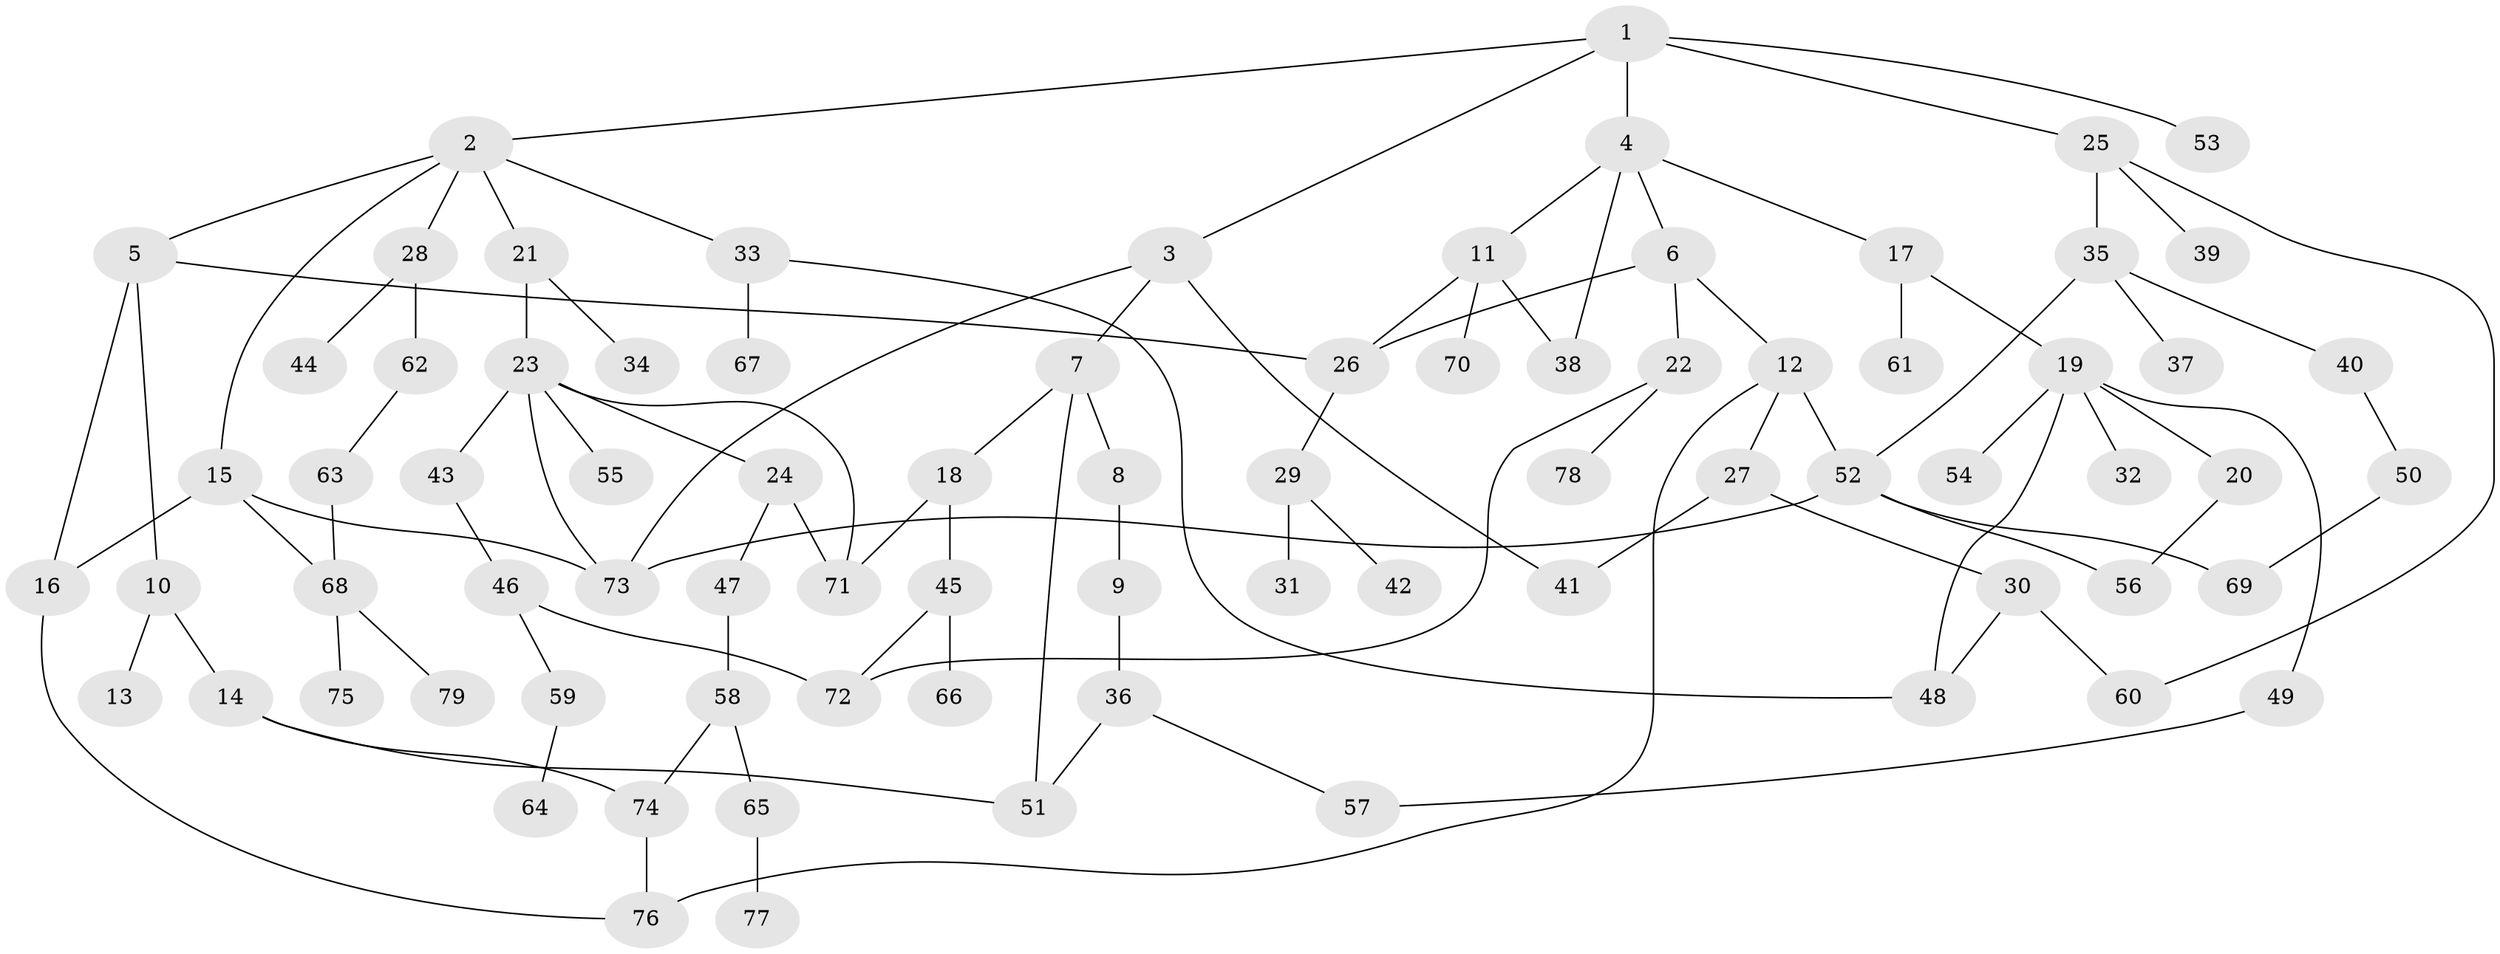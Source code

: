 // Generated by graph-tools (version 1.1) at 2025/10/02/27/25 16:10:55]
// undirected, 79 vertices, 103 edges
graph export_dot {
graph [start="1"]
  node [color=gray90,style=filled];
  1;
  2;
  3;
  4;
  5;
  6;
  7;
  8;
  9;
  10;
  11;
  12;
  13;
  14;
  15;
  16;
  17;
  18;
  19;
  20;
  21;
  22;
  23;
  24;
  25;
  26;
  27;
  28;
  29;
  30;
  31;
  32;
  33;
  34;
  35;
  36;
  37;
  38;
  39;
  40;
  41;
  42;
  43;
  44;
  45;
  46;
  47;
  48;
  49;
  50;
  51;
  52;
  53;
  54;
  55;
  56;
  57;
  58;
  59;
  60;
  61;
  62;
  63;
  64;
  65;
  66;
  67;
  68;
  69;
  70;
  71;
  72;
  73;
  74;
  75;
  76;
  77;
  78;
  79;
  1 -- 2;
  1 -- 3;
  1 -- 4;
  1 -- 25;
  1 -- 53;
  2 -- 5;
  2 -- 15;
  2 -- 21;
  2 -- 28;
  2 -- 33;
  3 -- 7;
  3 -- 73;
  3 -- 41;
  4 -- 6;
  4 -- 11;
  4 -- 17;
  4 -- 38;
  5 -- 10;
  5 -- 16;
  5 -- 26;
  6 -- 12;
  6 -- 22;
  6 -- 26;
  7 -- 8;
  7 -- 18;
  7 -- 51;
  8 -- 9;
  9 -- 36;
  10 -- 13;
  10 -- 14;
  11 -- 26;
  11 -- 38;
  11 -- 70;
  12 -- 27;
  12 -- 52;
  12 -- 76;
  14 -- 51;
  14 -- 74;
  15 -- 16;
  15 -- 68;
  15 -- 73;
  16 -- 76;
  17 -- 19;
  17 -- 61;
  18 -- 45;
  18 -- 71;
  19 -- 20;
  19 -- 32;
  19 -- 49;
  19 -- 54;
  19 -- 48;
  20 -- 56;
  21 -- 23;
  21 -- 34;
  22 -- 72;
  22 -- 78;
  23 -- 24;
  23 -- 43;
  23 -- 55;
  23 -- 71;
  23 -- 73;
  24 -- 47;
  24 -- 71;
  25 -- 35;
  25 -- 39;
  25 -- 60;
  26 -- 29;
  27 -- 30;
  27 -- 41;
  28 -- 44;
  28 -- 62;
  29 -- 31;
  29 -- 42;
  30 -- 48;
  30 -- 60;
  33 -- 67;
  33 -- 48;
  35 -- 37;
  35 -- 40;
  35 -- 52;
  36 -- 57;
  36 -- 51;
  40 -- 50;
  43 -- 46;
  45 -- 66;
  45 -- 72;
  46 -- 59;
  46 -- 72;
  47 -- 58;
  49 -- 57;
  50 -- 69;
  52 -- 69;
  52 -- 56;
  52 -- 73;
  58 -- 65;
  58 -- 74;
  59 -- 64;
  62 -- 63;
  63 -- 68;
  65 -- 77;
  68 -- 75;
  68 -- 79;
  74 -- 76;
}
